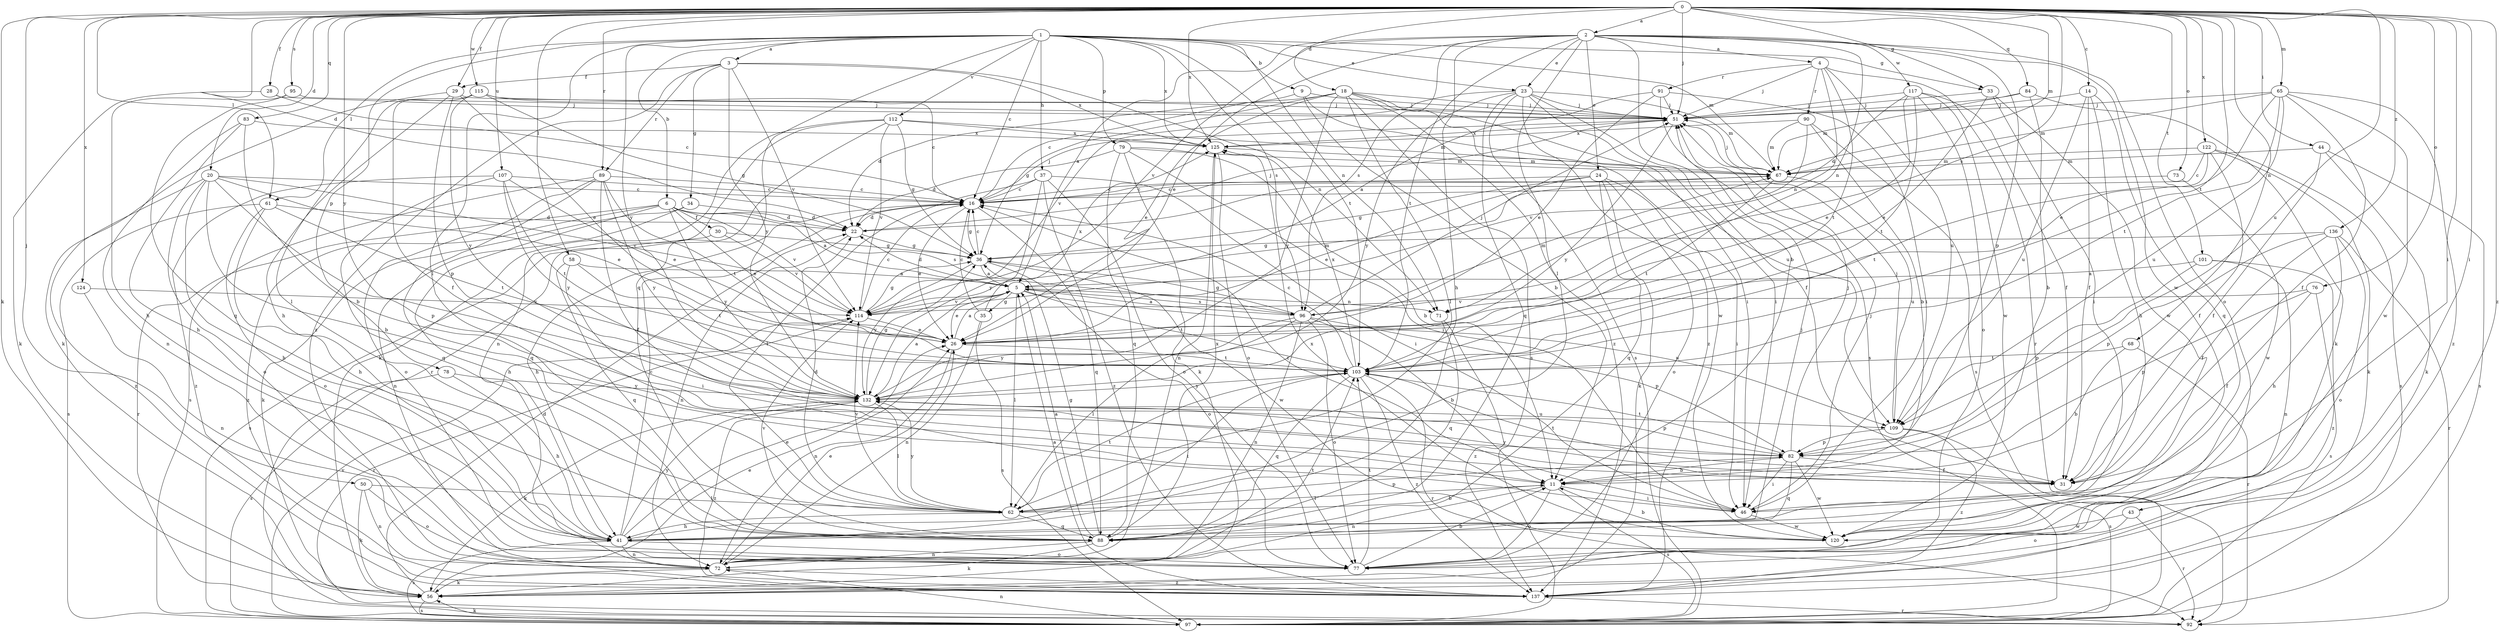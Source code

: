 strict digraph  {
0;
1;
2;
3;
4;
5;
6;
9;
11;
14;
16;
18;
20;
22;
23;
24;
26;
28;
29;
30;
31;
33;
34;
35;
36;
37;
41;
43;
44;
46;
50;
51;
56;
58;
61;
62;
65;
67;
68;
71;
72;
73;
76;
77;
78;
79;
82;
83;
84;
88;
89;
90;
91;
92;
95;
96;
97;
101;
103;
107;
109;
112;
114;
115;
117;
120;
122;
124;
125;
132;
136;
137;
0 -> 2  [label=a];
0 -> 14  [label=c];
0 -> 18  [label=d];
0 -> 20  [label=d];
0 -> 22  [label=d];
0 -> 28  [label=f];
0 -> 29  [label=f];
0 -> 33  [label=g];
0 -> 43  [label=i];
0 -> 44  [label=i];
0 -> 46  [label=i];
0 -> 50  [label=j];
0 -> 51  [label=j];
0 -> 56  [label=k];
0 -> 58  [label=l];
0 -> 61  [label=l];
0 -> 65  [label=m];
0 -> 67  [label=m];
0 -> 68  [label=n];
0 -> 73  [label=o];
0 -> 76  [label=o];
0 -> 83  [label=q];
0 -> 84  [label=q];
0 -> 89  [label=r];
0 -> 95  [label=s];
0 -> 96  [label=s];
0 -> 101  [label=t];
0 -> 103  [label=t];
0 -> 107  [label=u];
0 -> 109  [label=u];
0 -> 115  [label=w];
0 -> 122  [label=x];
0 -> 124  [label=x];
0 -> 125  [label=x];
0 -> 132  [label=y];
0 -> 136  [label=z];
0 -> 137  [label=z];
1 -> 3  [label=a];
1 -> 6  [label=b];
1 -> 9  [label=b];
1 -> 16  [label=c];
1 -> 23  [label=e];
1 -> 33  [label=g];
1 -> 37  [label=h];
1 -> 61  [label=l];
1 -> 62  [label=l];
1 -> 67  [label=m];
1 -> 71  [label=n];
1 -> 78  [label=p];
1 -> 79  [label=p];
1 -> 88  [label=q];
1 -> 96  [label=s];
1 -> 103  [label=t];
1 -> 112  [label=v];
1 -> 125  [label=x];
1 -> 132  [label=y];
2 -> 4  [label=a];
2 -> 5  [label=a];
2 -> 11  [label=b];
2 -> 23  [label=e];
2 -> 24  [label=e];
2 -> 26  [label=e];
2 -> 41  [label=h];
2 -> 62  [label=l];
2 -> 71  [label=n];
2 -> 77  [label=o];
2 -> 82  [label=p];
2 -> 96  [label=s];
2 -> 103  [label=t];
2 -> 114  [label=v];
2 -> 117  [label=w];
2 -> 120  [label=w];
3 -> 29  [label=f];
3 -> 34  [label=g];
3 -> 71  [label=n];
3 -> 89  [label=r];
3 -> 114  [label=v];
3 -> 125  [label=x];
3 -> 132  [label=y];
3 -> 137  [label=z];
4 -> 51  [label=j];
4 -> 71  [label=n];
4 -> 90  [label=r];
4 -> 91  [label=r];
4 -> 92  [label=r];
4 -> 103  [label=t];
4 -> 109  [label=u];
5 -> 22  [label=d];
5 -> 26  [label=e];
5 -> 35  [label=g];
5 -> 62  [label=l];
5 -> 71  [label=n];
5 -> 96  [label=s];
5 -> 103  [label=t];
5 -> 109  [label=u];
5 -> 114  [label=v];
6 -> 5  [label=a];
6 -> 22  [label=d];
6 -> 26  [label=e];
6 -> 30  [label=f];
6 -> 41  [label=h];
6 -> 92  [label=r];
6 -> 96  [label=s];
6 -> 114  [label=v];
6 -> 132  [label=y];
6 -> 137  [label=z];
9 -> 11  [label=b];
9 -> 16  [label=c];
9 -> 51  [label=j];
9 -> 109  [label=u];
11 -> 46  [label=i];
11 -> 62  [label=l];
11 -> 72  [label=n];
11 -> 77  [label=o];
11 -> 97  [label=s];
14 -> 31  [label=f];
14 -> 41  [label=h];
14 -> 51  [label=j];
14 -> 88  [label=q];
14 -> 109  [label=u];
16 -> 22  [label=d];
16 -> 26  [label=e];
16 -> 36  [label=g];
16 -> 41  [label=h];
16 -> 51  [label=j];
16 -> 88  [label=q];
18 -> 22  [label=d];
18 -> 26  [label=e];
18 -> 36  [label=g];
18 -> 46  [label=i];
18 -> 51  [label=j];
18 -> 62  [label=l];
18 -> 97  [label=s];
18 -> 120  [label=w];
18 -> 132  [label=y];
18 -> 137  [label=z];
20 -> 11  [label=b];
20 -> 16  [label=c];
20 -> 26  [label=e];
20 -> 41  [label=h];
20 -> 77  [label=o];
20 -> 82  [label=p];
20 -> 114  [label=v];
20 -> 137  [label=z];
22 -> 36  [label=g];
22 -> 51  [label=j];
22 -> 72  [label=n];
23 -> 31  [label=f];
23 -> 46  [label=i];
23 -> 51  [label=j];
23 -> 67  [label=m];
23 -> 88  [label=q];
23 -> 97  [label=s];
23 -> 114  [label=v];
23 -> 132  [label=y];
23 -> 137  [label=z];
24 -> 16  [label=c];
24 -> 26  [label=e];
24 -> 36  [label=g];
24 -> 46  [label=i];
24 -> 56  [label=k];
24 -> 77  [label=o];
24 -> 88  [label=q];
26 -> 5  [label=a];
26 -> 72  [label=n];
26 -> 103  [label=t];
28 -> 16  [label=c];
28 -> 51  [label=j];
28 -> 56  [label=k];
29 -> 26  [label=e];
29 -> 41  [label=h];
29 -> 51  [label=j];
29 -> 56  [label=k];
29 -> 82  [label=p];
30 -> 36  [label=g];
30 -> 97  [label=s];
30 -> 114  [label=v];
31 -> 103  [label=t];
31 -> 132  [label=y];
33 -> 26  [label=e];
33 -> 46  [label=i];
33 -> 51  [label=j];
33 -> 120  [label=w];
34 -> 22  [label=d];
34 -> 56  [label=k];
34 -> 72  [label=n];
35 -> 16  [label=c];
35 -> 72  [label=n];
35 -> 97  [label=s];
35 -> 125  [label=x];
36 -> 5  [label=a];
36 -> 16  [label=c];
36 -> 77  [label=o];
36 -> 120  [label=w];
36 -> 132  [label=y];
37 -> 16  [label=c];
37 -> 46  [label=i];
37 -> 62  [label=l];
37 -> 77  [label=o];
37 -> 132  [label=y];
37 -> 137  [label=z];
41 -> 16  [label=c];
41 -> 26  [label=e];
41 -> 51  [label=j];
41 -> 72  [label=n];
41 -> 77  [label=o];
41 -> 97  [label=s];
41 -> 103  [label=t];
41 -> 132  [label=y];
43 -> 77  [label=o];
43 -> 92  [label=r];
43 -> 120  [label=w];
44 -> 31  [label=f];
44 -> 56  [label=k];
44 -> 67  [label=m];
44 -> 97  [label=s];
46 -> 16  [label=c];
46 -> 51  [label=j];
46 -> 120  [label=w];
50 -> 56  [label=k];
50 -> 62  [label=l];
50 -> 72  [label=n];
50 -> 77  [label=o];
51 -> 125  [label=x];
51 -> 132  [label=y];
56 -> 22  [label=d];
56 -> 26  [label=e];
56 -> 97  [label=s];
58 -> 5  [label=a];
58 -> 46  [label=i];
58 -> 88  [label=q];
58 -> 103  [label=t];
61 -> 22  [label=d];
61 -> 41  [label=h];
61 -> 77  [label=o];
61 -> 97  [label=s];
61 -> 103  [label=t];
62 -> 11  [label=b];
62 -> 22  [label=d];
62 -> 41  [label=h];
62 -> 82  [label=p];
62 -> 88  [label=q];
62 -> 103  [label=t];
62 -> 114  [label=v];
62 -> 132  [label=y];
65 -> 26  [label=e];
65 -> 31  [label=f];
65 -> 51  [label=j];
65 -> 67  [label=m];
65 -> 103  [label=t];
65 -> 109  [label=u];
65 -> 120  [label=w];
65 -> 137  [label=z];
67 -> 16  [label=c];
67 -> 51  [label=j];
67 -> 103  [label=t];
67 -> 109  [label=u];
68 -> 11  [label=b];
68 -> 92  [label=r];
68 -> 103  [label=t];
71 -> 88  [label=q];
71 -> 137  [label=z];
72 -> 26  [label=e];
72 -> 56  [label=k];
72 -> 103  [label=t];
72 -> 137  [label=z];
73 -> 16  [label=c];
73 -> 120  [label=w];
76 -> 31  [label=f];
76 -> 82  [label=p];
76 -> 97  [label=s];
76 -> 114  [label=v];
77 -> 11  [label=b];
77 -> 103  [label=t];
78 -> 41  [label=h];
78 -> 97  [label=s];
78 -> 132  [label=y];
79 -> 11  [label=b];
79 -> 22  [label=d];
79 -> 46  [label=i];
79 -> 56  [label=k];
79 -> 67  [label=m];
79 -> 88  [label=q];
82 -> 11  [label=b];
82 -> 31  [label=f];
82 -> 46  [label=i];
82 -> 51  [label=j];
82 -> 88  [label=q];
82 -> 103  [label=t];
82 -> 120  [label=w];
83 -> 11  [label=b];
83 -> 41  [label=h];
83 -> 72  [label=n];
83 -> 125  [label=x];
84 -> 11  [label=b];
84 -> 51  [label=j];
84 -> 56  [label=k];
84 -> 67  [label=m];
88 -> 5  [label=a];
88 -> 36  [label=g];
88 -> 56  [label=k];
88 -> 72  [label=n];
88 -> 114  [label=v];
88 -> 125  [label=x];
89 -> 16  [label=c];
89 -> 31  [label=f];
89 -> 77  [label=o];
89 -> 88  [label=q];
89 -> 97  [label=s];
89 -> 103  [label=t];
89 -> 132  [label=y];
90 -> 11  [label=b];
90 -> 67  [label=m];
90 -> 97  [label=s];
90 -> 114  [label=v];
90 -> 125  [label=x];
91 -> 5  [label=a];
91 -> 26  [label=e];
91 -> 46  [label=i];
91 -> 51  [label=j];
91 -> 97  [label=s];
95 -> 41  [label=h];
95 -> 51  [label=j];
95 -> 88  [label=q];
96 -> 5  [label=a];
96 -> 11  [label=b];
96 -> 36  [label=g];
96 -> 51  [label=j];
96 -> 62  [label=l];
96 -> 67  [label=m];
96 -> 72  [label=n];
96 -> 77  [label=o];
96 -> 82  [label=p];
96 -> 132  [label=y];
97 -> 56  [label=k];
97 -> 72  [label=n];
97 -> 114  [label=v];
101 -> 5  [label=a];
101 -> 72  [label=n];
101 -> 82  [label=p];
101 -> 137  [label=z];
103 -> 16  [label=c];
103 -> 88  [label=q];
103 -> 92  [label=r];
103 -> 125  [label=x];
103 -> 132  [label=y];
103 -> 137  [label=z];
107 -> 16  [label=c];
107 -> 26  [label=e];
107 -> 88  [label=q];
107 -> 103  [label=t];
107 -> 132  [label=y];
107 -> 137  [label=z];
109 -> 51  [label=j];
109 -> 82  [label=p];
109 -> 97  [label=s];
109 -> 137  [label=z];
112 -> 36  [label=g];
112 -> 56  [label=k];
112 -> 67  [label=m];
112 -> 72  [label=n];
112 -> 92  [label=r];
112 -> 114  [label=v];
112 -> 125  [label=x];
114 -> 16  [label=c];
114 -> 26  [label=e];
114 -> 36  [label=g];
114 -> 67  [label=m];
114 -> 92  [label=r];
115 -> 16  [label=c];
115 -> 31  [label=f];
115 -> 36  [label=g];
115 -> 51  [label=j];
115 -> 62  [label=l];
115 -> 132  [label=y];
117 -> 22  [label=d];
117 -> 26  [label=e];
117 -> 31  [label=f];
117 -> 51  [label=j];
117 -> 77  [label=o];
117 -> 103  [label=t];
117 -> 120  [label=w];
120 -> 11  [label=b];
120 -> 125  [label=x];
122 -> 16  [label=c];
122 -> 31  [label=f];
122 -> 56  [label=k];
122 -> 67  [label=m];
122 -> 97  [label=s];
122 -> 103  [label=t];
124 -> 72  [label=n];
124 -> 114  [label=v];
125 -> 67  [label=m];
125 -> 72  [label=n];
125 -> 77  [label=o];
132 -> 5  [label=a];
132 -> 36  [label=g];
132 -> 56  [label=k];
132 -> 62  [label=l];
132 -> 82  [label=p];
132 -> 109  [label=u];
132 -> 137  [label=z];
136 -> 31  [label=f];
136 -> 36  [label=g];
136 -> 41  [label=h];
136 -> 77  [label=o];
136 -> 82  [label=p];
136 -> 92  [label=r];
137 -> 5  [label=a];
137 -> 92  [label=r];
}
